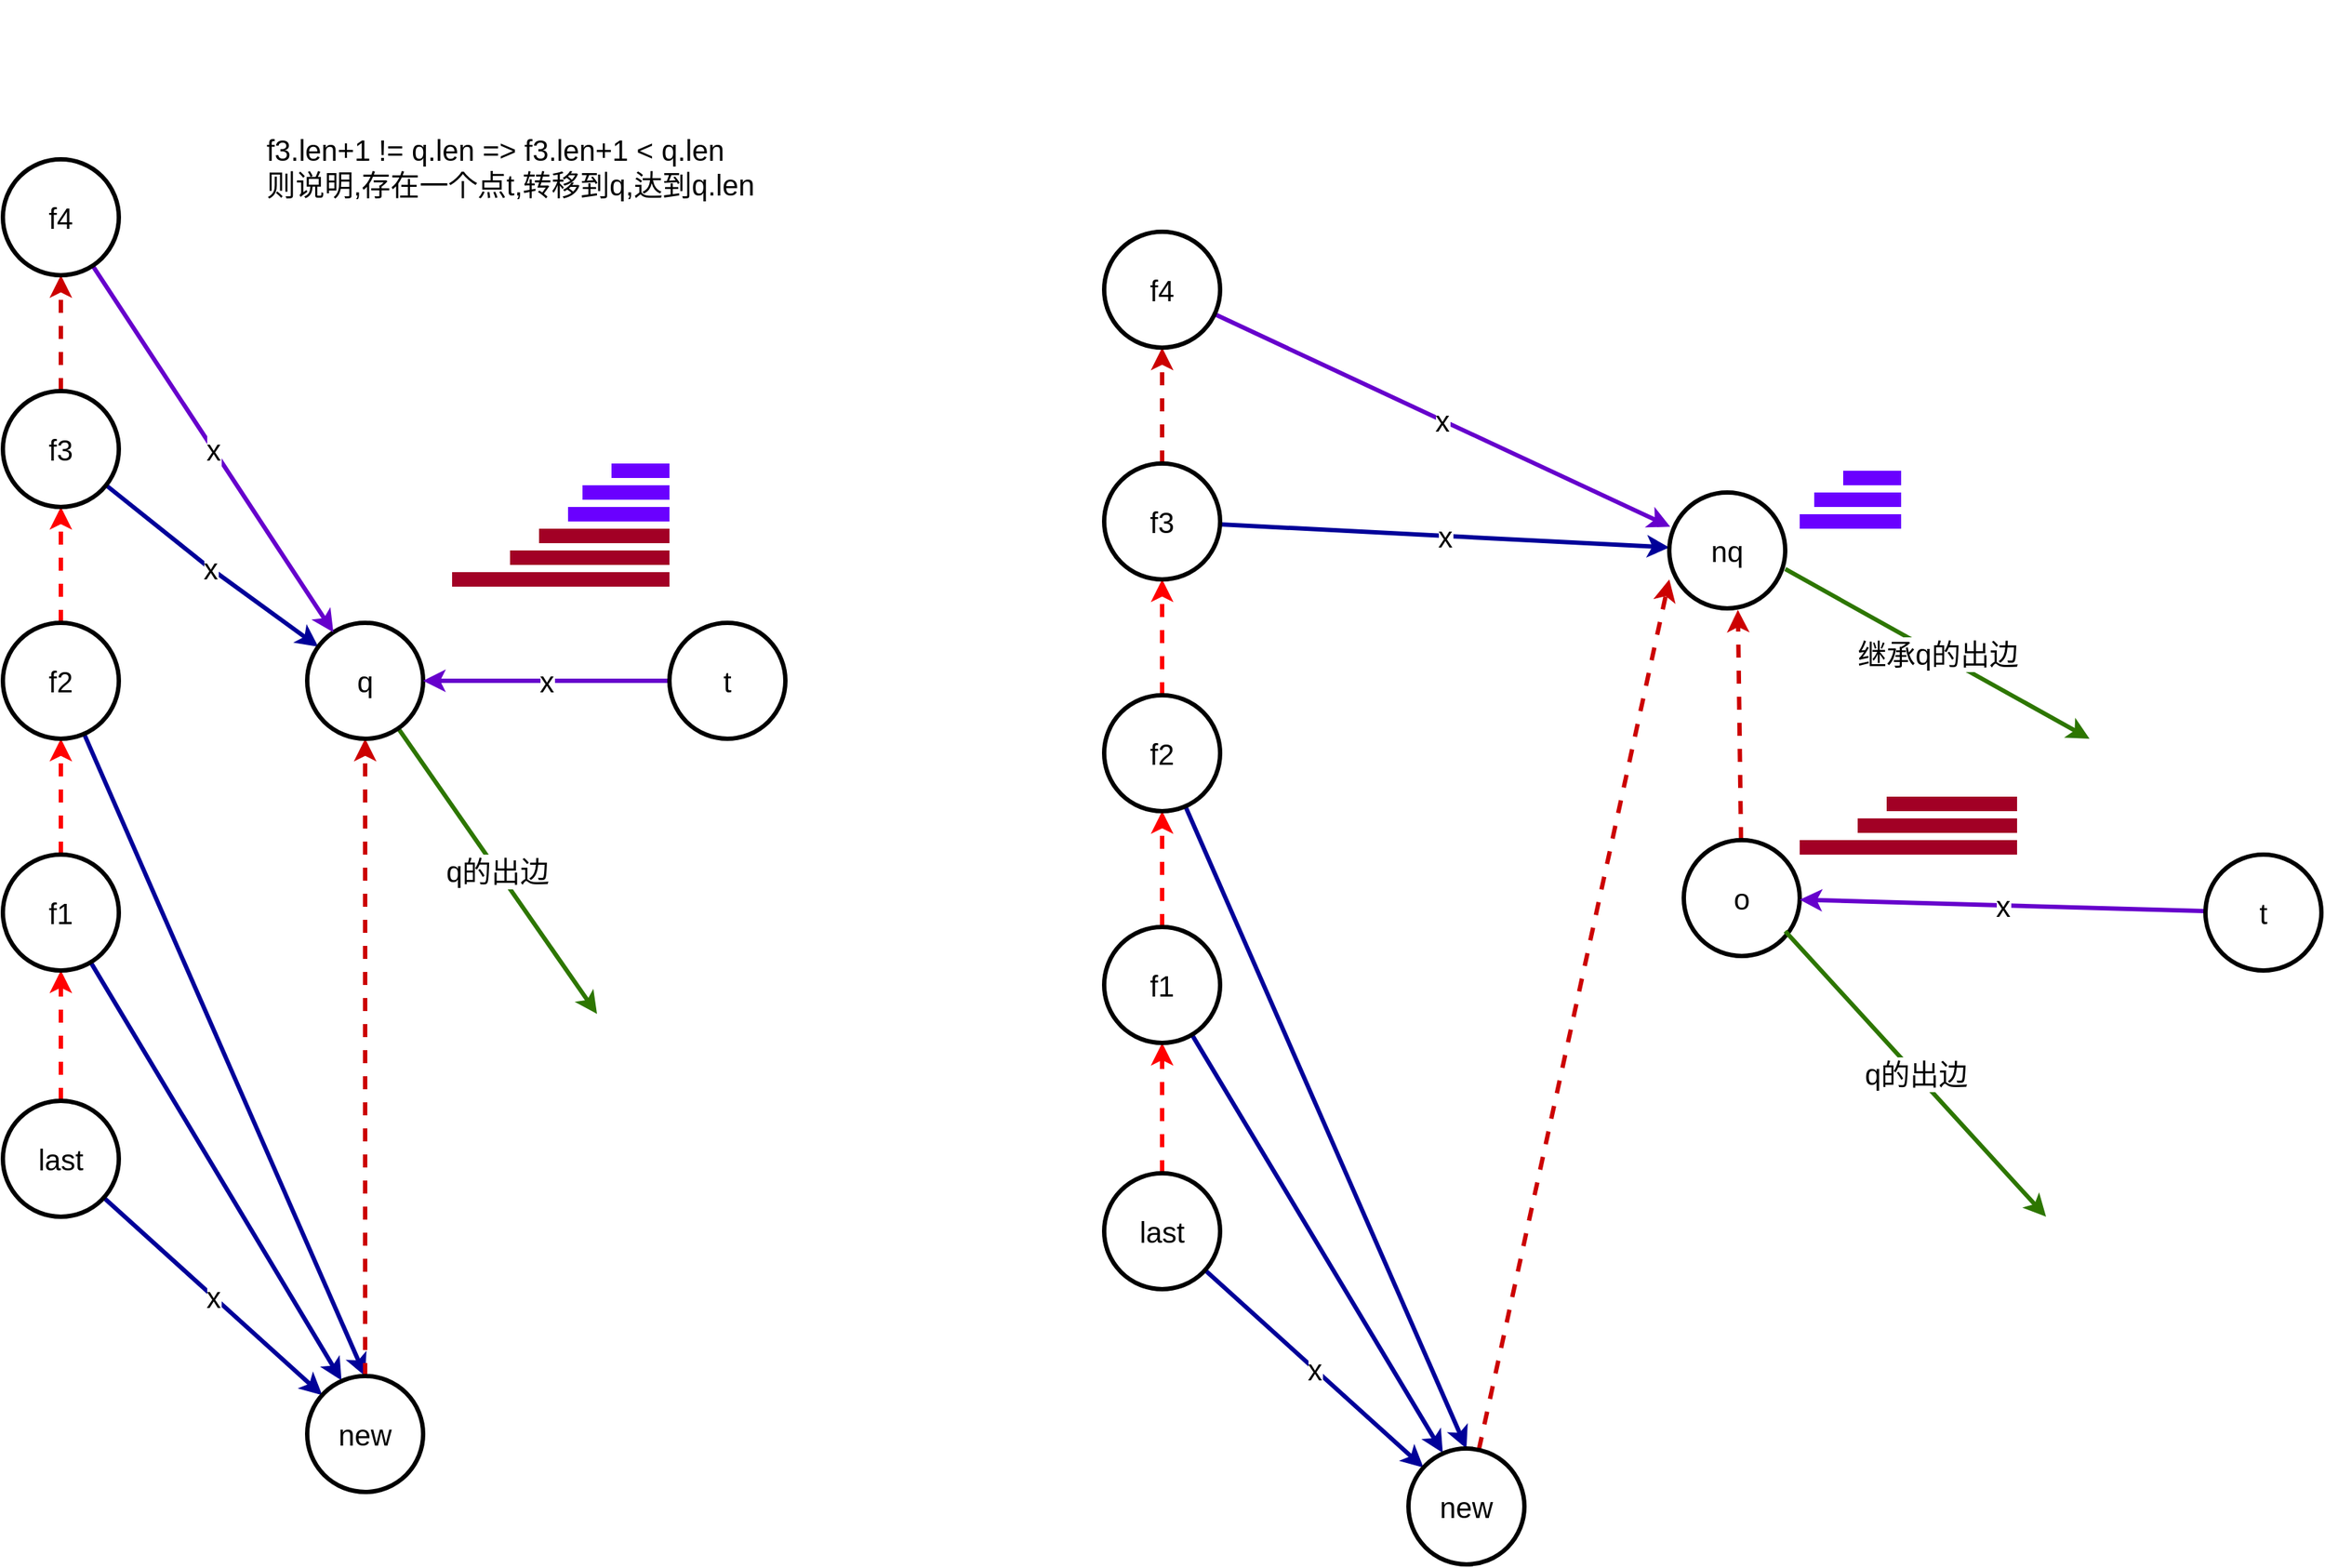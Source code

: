 <mxfile version="16.5.1" type="device"><diagram id="prCj0TBu2vS3lTjn7uCa" name="第 1 页"><mxGraphModel dx="1420" dy="2360" grid="1" gridSize="10" guides="1" tooltips="1" connect="1" arrows="1" fold="1" page="1" pageScale="1" pageWidth="827" pageHeight="1169" math="0" shadow="0"><root><mxCell id="0"/><mxCell id="1" parent="0"/><mxCell id="NQyKDLGpCNI9UOslf1Ba-23" value="" style="rounded=0;orthogonalLoop=1;jettySize=auto;html=1;fontSize=20;dashed=1;strokeColor=#FF0000;strokeWidth=3;" edge="1" parent="1" source="NQyKDLGpCNI9UOslf1Ba-21" target="NQyKDLGpCNI9UOslf1Ba-22"><mxGeometry relative="1" as="geometry"/></mxCell><mxCell id="NQyKDLGpCNI9UOslf1Ba-29" value="x" style="edgeStyle=none;rounded=0;orthogonalLoop=1;jettySize=auto;html=1;fontSize=20;strokeColor=#000099;strokeWidth=3;" edge="1" parent="1" source="NQyKDLGpCNI9UOslf1Ba-21" target="NQyKDLGpCNI9UOslf1Ba-28"><mxGeometry relative="1" as="geometry"/></mxCell><mxCell id="NQyKDLGpCNI9UOslf1Ba-21" value="last" style="ellipse;whiteSpace=wrap;html=1;aspect=fixed;fontSize=20;strokeWidth=3;" vertex="1" parent="1"><mxGeometry x="260" y="620" width="80" height="80" as="geometry"/></mxCell><mxCell id="NQyKDLGpCNI9UOslf1Ba-25" value="" style="edgeStyle=none;rounded=0;orthogonalLoop=1;jettySize=auto;html=1;dashed=1;fontSize=20;strokeColor=#FF0000;strokeWidth=3;" edge="1" parent="1" source="NQyKDLGpCNI9UOslf1Ba-22" target="NQyKDLGpCNI9UOslf1Ba-24"><mxGeometry relative="1" as="geometry"/></mxCell><mxCell id="NQyKDLGpCNI9UOslf1Ba-34" style="edgeStyle=none;rounded=0;orthogonalLoop=1;jettySize=auto;html=1;entryX=0.296;entryY=0.037;entryDx=0;entryDy=0;entryPerimeter=0;fontSize=20;strokeColor=#000099;strokeWidth=3;" edge="1" parent="1" source="NQyKDLGpCNI9UOslf1Ba-22" target="NQyKDLGpCNI9UOslf1Ba-28"><mxGeometry relative="1" as="geometry"/></mxCell><mxCell id="NQyKDLGpCNI9UOslf1Ba-22" value="f1" style="ellipse;whiteSpace=wrap;html=1;aspect=fixed;fontSize=20;strokeWidth=3;" vertex="1" parent="1"><mxGeometry x="260" y="450" width="80" height="80" as="geometry"/></mxCell><mxCell id="NQyKDLGpCNI9UOslf1Ba-27" value="" style="edgeStyle=none;rounded=0;orthogonalLoop=1;jettySize=auto;html=1;dashed=1;fontSize=20;strokeColor=#FF0000;strokeWidth=3;" edge="1" parent="1" source="NQyKDLGpCNI9UOslf1Ba-24" target="NQyKDLGpCNI9UOslf1Ba-26"><mxGeometry relative="1" as="geometry"/></mxCell><mxCell id="NQyKDLGpCNI9UOslf1Ba-35" style="edgeStyle=none;rounded=0;orthogonalLoop=1;jettySize=auto;html=1;fontSize=20;strokeColor=#000099;strokeWidth=3;entryX=0.5;entryY=0;entryDx=0;entryDy=0;" edge="1" parent="1" source="NQyKDLGpCNI9UOslf1Ba-24" target="NQyKDLGpCNI9UOslf1Ba-28"><mxGeometry relative="1" as="geometry"><mxPoint x="550" y="690" as="targetPoint"/></mxGeometry></mxCell><mxCell id="NQyKDLGpCNI9UOslf1Ba-24" value="f2" style="ellipse;whiteSpace=wrap;html=1;aspect=fixed;fontSize=20;strokeWidth=3;" vertex="1" parent="1"><mxGeometry x="260" y="290" width="80" height="80" as="geometry"/></mxCell><mxCell id="NQyKDLGpCNI9UOslf1Ba-33" value="x" style="edgeStyle=none;rounded=0;orthogonalLoop=1;jettySize=auto;html=1;fontSize=20;strokeColor=#000099;strokeWidth=3;" edge="1" parent="1" source="NQyKDLGpCNI9UOslf1Ba-26" target="NQyKDLGpCNI9UOslf1Ba-32"><mxGeometry relative="1" as="geometry"><Array as="points"><mxPoint x="400" y="250"/></Array></mxGeometry></mxCell><mxCell id="NQyKDLGpCNI9UOslf1Ba-38" value="" style="edgeStyle=none;rounded=0;orthogonalLoop=1;jettySize=auto;html=1;fontSize=20;strokeColor=#CC0000;strokeWidth=3;dashed=1;" edge="1" parent="1" source="NQyKDLGpCNI9UOslf1Ba-26" target="NQyKDLGpCNI9UOslf1Ba-37"><mxGeometry relative="1" as="geometry"/></mxCell><mxCell id="NQyKDLGpCNI9UOslf1Ba-26" value="f3" style="ellipse;whiteSpace=wrap;html=1;aspect=fixed;fontSize=20;strokeWidth=3;" vertex="1" parent="1"><mxGeometry x="260" y="130" width="80" height="80" as="geometry"/></mxCell><mxCell id="NQyKDLGpCNI9UOslf1Ba-41" style="edgeStyle=none;rounded=0;orthogonalLoop=1;jettySize=auto;html=1;entryX=0.5;entryY=1;entryDx=0;entryDy=0;fontSize=20;strokeColor=#CC0000;strokeWidth=3;dashed=1;" edge="1" parent="1" source="NQyKDLGpCNI9UOslf1Ba-28" target="NQyKDLGpCNI9UOslf1Ba-32"><mxGeometry relative="1" as="geometry"/></mxCell><mxCell id="NQyKDLGpCNI9UOslf1Ba-28" value="new" style="ellipse;whiteSpace=wrap;html=1;aspect=fixed;fontSize=20;strokeWidth=3;" vertex="1" parent="1"><mxGeometry x="470" y="810" width="80" height="80" as="geometry"/></mxCell><mxCell id="NQyKDLGpCNI9UOslf1Ba-72" value="q的出边" style="edgeStyle=none;rounded=0;orthogonalLoop=1;jettySize=auto;html=1;fontSize=20;strokeColor=#2D7600;strokeWidth=3;fillColor=#60a917;" edge="1" parent="1" source="NQyKDLGpCNI9UOslf1Ba-32"><mxGeometry relative="1" as="geometry"><mxPoint x="670" y="560" as="targetPoint"/></mxGeometry></mxCell><mxCell id="NQyKDLGpCNI9UOslf1Ba-32" value="q" style="ellipse;whiteSpace=wrap;html=1;aspect=fixed;fontSize=20;strokeWidth=3;" vertex="1" parent="1"><mxGeometry x="470" y="290" width="80" height="80" as="geometry"/></mxCell><mxCell id="NQyKDLGpCNI9UOslf1Ba-39" value="x" style="edgeStyle=none;rounded=0;orthogonalLoop=1;jettySize=auto;html=1;fontSize=20;strokeColor=#6600CC;strokeWidth=3;" edge="1" parent="1" source="NQyKDLGpCNI9UOslf1Ba-37" target="NQyKDLGpCNI9UOslf1Ba-32"><mxGeometry relative="1" as="geometry"/></mxCell><mxCell id="NQyKDLGpCNI9UOslf1Ba-37" value="f4" style="ellipse;whiteSpace=wrap;html=1;aspect=fixed;fontSize=20;strokeWidth=3;" vertex="1" parent="1"><mxGeometry x="260" y="-30" width="80" height="80" as="geometry"/></mxCell><mxCell id="NQyKDLGpCNI9UOslf1Ba-48" value="x" style="edgeStyle=none;rounded=0;orthogonalLoop=1;jettySize=auto;html=1;fontSize=20;strokeColor=#6600CC;strokeWidth=3;" edge="1" parent="1" source="NQyKDLGpCNI9UOslf1Ba-47" target="NQyKDLGpCNI9UOslf1Ba-32"><mxGeometry relative="1" as="geometry"><mxPoint x="560" y="340" as="targetPoint"/></mxGeometry></mxCell><mxCell id="NQyKDLGpCNI9UOslf1Ba-47" value="t" style="ellipse;whiteSpace=wrap;html=1;aspect=fixed;fontSize=20;strokeWidth=3;" vertex="1" parent="1"><mxGeometry x="720" y="290" width="80" height="80" as="geometry"/></mxCell><mxCell id="NQyKDLGpCNI9UOslf1Ba-49" value="&lt;span&gt;f3.len+1 != q.len =&amp;gt; f3.len+1 &amp;lt; q.len&lt;br&gt;则说明,存在一个点t,转移到q,达到q.len&lt;br&gt;&lt;/span&gt;" style="text;html=1;strokeColor=none;fillColor=none;align=left;verticalAlign=middle;whiteSpace=wrap;rounded=0;fontSize=20;" vertex="1" parent="1"><mxGeometry x="440" y="-140" width="590" height="230" as="geometry"/></mxCell><mxCell id="NQyKDLGpCNI9UOslf1Ba-50" value="" style="rounded=0;orthogonalLoop=1;jettySize=auto;html=1;fontSize=20;dashed=1;strokeColor=#FF0000;strokeWidth=3;" edge="1" parent="1" source="NQyKDLGpCNI9UOslf1Ba-52" target="NQyKDLGpCNI9UOslf1Ba-55"><mxGeometry relative="1" as="geometry"/></mxCell><mxCell id="NQyKDLGpCNI9UOslf1Ba-51" value="x" style="edgeStyle=none;rounded=0;orthogonalLoop=1;jettySize=auto;html=1;fontSize=20;strokeColor=#000099;strokeWidth=3;" edge="1" parent="1" source="NQyKDLGpCNI9UOslf1Ba-52" target="NQyKDLGpCNI9UOslf1Ba-63"><mxGeometry relative="1" as="geometry"/></mxCell><mxCell id="NQyKDLGpCNI9UOslf1Ba-52" value="last" style="ellipse;whiteSpace=wrap;html=1;aspect=fixed;fontSize=20;strokeWidth=3;" vertex="1" parent="1"><mxGeometry x="1020" y="670" width="80" height="80" as="geometry"/></mxCell><mxCell id="NQyKDLGpCNI9UOslf1Ba-53" value="" style="edgeStyle=none;rounded=0;orthogonalLoop=1;jettySize=auto;html=1;dashed=1;fontSize=20;strokeColor=#FF0000;strokeWidth=3;" edge="1" parent="1" source="NQyKDLGpCNI9UOslf1Ba-55" target="NQyKDLGpCNI9UOslf1Ba-58"><mxGeometry relative="1" as="geometry"/></mxCell><mxCell id="NQyKDLGpCNI9UOslf1Ba-54" style="edgeStyle=none;rounded=0;orthogonalLoop=1;jettySize=auto;html=1;entryX=0.296;entryY=0.037;entryDx=0;entryDy=0;entryPerimeter=0;fontSize=20;strokeColor=#000099;strokeWidth=3;" edge="1" parent="1" source="NQyKDLGpCNI9UOslf1Ba-55" target="NQyKDLGpCNI9UOslf1Ba-63"><mxGeometry relative="1" as="geometry"/></mxCell><mxCell id="NQyKDLGpCNI9UOslf1Ba-55" value="f1" style="ellipse;whiteSpace=wrap;html=1;aspect=fixed;fontSize=20;strokeWidth=3;" vertex="1" parent="1"><mxGeometry x="1020" y="500" width="80" height="80" as="geometry"/></mxCell><mxCell id="NQyKDLGpCNI9UOslf1Ba-56" value="" style="edgeStyle=none;rounded=0;orthogonalLoop=1;jettySize=auto;html=1;dashed=1;fontSize=20;strokeColor=#FF0000;strokeWidth=3;" edge="1" parent="1" source="NQyKDLGpCNI9UOslf1Ba-58" target="NQyKDLGpCNI9UOslf1Ba-61"><mxGeometry relative="1" as="geometry"/></mxCell><mxCell id="NQyKDLGpCNI9UOslf1Ba-57" style="edgeStyle=none;rounded=0;orthogonalLoop=1;jettySize=auto;html=1;fontSize=20;strokeColor=#000099;strokeWidth=3;entryX=0.5;entryY=0;entryDx=0;entryDy=0;" edge="1" parent="1" source="NQyKDLGpCNI9UOslf1Ba-58" target="NQyKDLGpCNI9UOslf1Ba-63"><mxGeometry relative="1" as="geometry"><mxPoint x="1310" y="740" as="targetPoint"/></mxGeometry></mxCell><mxCell id="NQyKDLGpCNI9UOslf1Ba-58" value="f2" style="ellipse;whiteSpace=wrap;html=1;aspect=fixed;fontSize=20;strokeWidth=3;" vertex="1" parent="1"><mxGeometry x="1020" y="340" width="80" height="80" as="geometry"/></mxCell><mxCell id="NQyKDLGpCNI9UOslf1Ba-59" value="x" style="edgeStyle=none;rounded=0;orthogonalLoop=1;jettySize=auto;html=1;fontSize=20;strokeColor=#000099;strokeWidth=3;" edge="1" parent="1" source="NQyKDLGpCNI9UOslf1Ba-61" target="NQyKDLGpCNI9UOslf1Ba-69"><mxGeometry relative="1" as="geometry"/></mxCell><mxCell id="NQyKDLGpCNI9UOslf1Ba-60" value="" style="edgeStyle=none;rounded=0;orthogonalLoop=1;jettySize=auto;html=1;fontSize=20;strokeColor=#CC0000;strokeWidth=3;dashed=1;" edge="1" parent="1" source="NQyKDLGpCNI9UOslf1Ba-61" target="NQyKDLGpCNI9UOslf1Ba-66"><mxGeometry relative="1" as="geometry"/></mxCell><mxCell id="NQyKDLGpCNI9UOslf1Ba-61" value="f3" style="ellipse;whiteSpace=wrap;html=1;aspect=fixed;fontSize=20;strokeWidth=3;" vertex="1" parent="1"><mxGeometry x="1020" y="180" width="80" height="80" as="geometry"/></mxCell><mxCell id="NQyKDLGpCNI9UOslf1Ba-71" style="edgeStyle=none;rounded=0;orthogonalLoop=1;jettySize=auto;html=1;entryX=0;entryY=0.75;entryDx=0;entryDy=0;entryPerimeter=0;fontSize=20;strokeColor=#CC0000;strokeWidth=3;dashed=1;" edge="1" parent="1" source="NQyKDLGpCNI9UOslf1Ba-63" target="NQyKDLGpCNI9UOslf1Ba-69"><mxGeometry relative="1" as="geometry"/></mxCell><mxCell id="NQyKDLGpCNI9UOslf1Ba-63" value="new" style="ellipse;whiteSpace=wrap;html=1;aspect=fixed;fontSize=20;strokeWidth=3;" vertex="1" parent="1"><mxGeometry x="1230" y="860" width="80" height="80" as="geometry"/></mxCell><mxCell id="NQyKDLGpCNI9UOslf1Ba-70" style="edgeStyle=none;rounded=0;orthogonalLoop=1;jettySize=auto;html=1;entryX=0.592;entryY=1.013;entryDx=0;entryDy=0;fontSize=20;strokeColor=#CC0000;strokeWidth=3;dashed=1;entryPerimeter=0;" edge="1" parent="1" source="NQyKDLGpCNI9UOslf1Ba-64" target="NQyKDLGpCNI9UOslf1Ba-69"><mxGeometry relative="1" as="geometry"/></mxCell><mxCell id="NQyKDLGpCNI9UOslf1Ba-64" value="o" style="ellipse;whiteSpace=wrap;html=1;aspect=fixed;fontSize=20;strokeWidth=3;" vertex="1" parent="1"><mxGeometry x="1420" y="440" width="80" height="80" as="geometry"/></mxCell><mxCell id="NQyKDLGpCNI9UOslf1Ba-65" value="x" style="edgeStyle=none;rounded=0;orthogonalLoop=1;jettySize=auto;html=1;fontSize=20;strokeColor=#6600CC;strokeWidth=3;entryX=0.008;entryY=0.296;entryDx=0;entryDy=0;entryPerimeter=0;" edge="1" parent="1" source="NQyKDLGpCNI9UOslf1Ba-66" target="NQyKDLGpCNI9UOslf1Ba-69"><mxGeometry relative="1" as="geometry"/></mxCell><mxCell id="NQyKDLGpCNI9UOslf1Ba-66" value="f4" style="ellipse;whiteSpace=wrap;html=1;aspect=fixed;fontSize=20;strokeWidth=3;" vertex="1" parent="1"><mxGeometry x="1020" y="20" width="80" height="80" as="geometry"/></mxCell><mxCell id="NQyKDLGpCNI9UOslf1Ba-67" value="x" style="edgeStyle=none;rounded=0;orthogonalLoop=1;jettySize=auto;html=1;fontSize=20;strokeColor=#6600CC;strokeWidth=3;" edge="1" parent="1" source="NQyKDLGpCNI9UOslf1Ba-68" target="NQyKDLGpCNI9UOslf1Ba-64"><mxGeometry relative="1" as="geometry"><mxPoint x="1320" y="390" as="targetPoint"/></mxGeometry></mxCell><mxCell id="NQyKDLGpCNI9UOslf1Ba-68" value="t" style="ellipse;whiteSpace=wrap;html=1;aspect=fixed;fontSize=20;strokeWidth=3;" vertex="1" parent="1"><mxGeometry x="1780" y="450" width="80" height="80" as="geometry"/></mxCell><mxCell id="NQyKDLGpCNI9UOslf1Ba-69" value="nq" style="ellipse;whiteSpace=wrap;html=1;aspect=fixed;fontSize=20;strokeWidth=3;" vertex="1" parent="1"><mxGeometry x="1410" y="200" width="80" height="80" as="geometry"/></mxCell><mxCell id="NQyKDLGpCNI9UOslf1Ba-73" value="继承q的出边" style="edgeStyle=none;rounded=0;orthogonalLoop=1;jettySize=auto;html=1;fontSize=20;strokeColor=#2D7600;strokeWidth=3;fillColor=#60a917;" edge="1" parent="1"><mxGeometry relative="1" as="geometry"><mxPoint x="1700" y="370" as="targetPoint"/><mxPoint x="1490.003" y="252.836" as="sourcePoint"/></mxGeometry></mxCell><mxCell id="NQyKDLGpCNI9UOslf1Ba-74" value="q的出边" style="edgeStyle=none;rounded=0;orthogonalLoop=1;jettySize=auto;html=1;fontSize=20;strokeColor=#2D7600;strokeWidth=3;fillColor=#60a917;" edge="1" parent="1"><mxGeometry relative="1" as="geometry"><mxPoint x="1670" y="700" as="targetPoint"/><mxPoint x="1490.003" y="502.836" as="sourcePoint"/></mxGeometry></mxCell><mxCell id="NQyKDLGpCNI9UOslf1Ba-81" value="" style="rounded=0;whiteSpace=wrap;html=1;fontSize=20;strokeWidth=3;fillColor=#6a00ff;fontColor=#ffffff;strokeColor=none;" vertex="1" parent="1"><mxGeometry x="680" y="180" width="40" height="10" as="geometry"/></mxCell><mxCell id="NQyKDLGpCNI9UOslf1Ba-82" value="" style="rounded=0;whiteSpace=wrap;html=1;fontSize=20;strokeWidth=3;fillColor=#6a00ff;fontColor=#ffffff;strokeColor=none;" vertex="1" parent="1"><mxGeometry x="660" y="195" width="60" height="10" as="geometry"/></mxCell><mxCell id="NQyKDLGpCNI9UOslf1Ba-83" value="" style="rounded=0;whiteSpace=wrap;html=1;fontSize=20;strokeWidth=3;fillColor=#6a00ff;fontColor=#ffffff;strokeColor=none;" vertex="1" parent="1"><mxGeometry x="650" y="210" width="70" height="10" as="geometry"/></mxCell><mxCell id="NQyKDLGpCNI9UOslf1Ba-84" value="" style="rounded=0;whiteSpace=wrap;html=1;fontSize=20;strokeWidth=3;fillColor=#a20025;fontColor=#ffffff;strokeColor=none;" vertex="1" parent="1"><mxGeometry x="630" y="225" width="90" height="10" as="geometry"/></mxCell><mxCell id="NQyKDLGpCNI9UOslf1Ba-85" value="" style="rounded=0;whiteSpace=wrap;html=1;fontSize=20;strokeWidth=3;fillColor=#a20025;fontColor=#ffffff;strokeColor=none;" vertex="1" parent="1"><mxGeometry x="610" y="240" width="110" height="10" as="geometry"/></mxCell><mxCell id="NQyKDLGpCNI9UOslf1Ba-86" value="" style="rounded=0;whiteSpace=wrap;html=1;fontSize=20;strokeWidth=3;fillColor=#a20025;fontColor=#ffffff;strokeColor=none;" vertex="1" parent="1"><mxGeometry x="570" y="255" width="150" height="10" as="geometry"/></mxCell><mxCell id="NQyKDLGpCNI9UOslf1Ba-89" value="" style="rounded=0;whiteSpace=wrap;html=1;fontSize=20;strokeWidth=3;fillColor=#6a00ff;fontColor=#ffffff;strokeColor=none;" vertex="1" parent="1"><mxGeometry x="1530" y="185" width="40" height="10" as="geometry"/></mxCell><mxCell id="NQyKDLGpCNI9UOslf1Ba-90" value="" style="rounded=0;whiteSpace=wrap;html=1;fontSize=20;strokeWidth=3;fillColor=#6a00ff;fontColor=#ffffff;strokeColor=none;" vertex="1" parent="1"><mxGeometry x="1510" y="200" width="60" height="10" as="geometry"/></mxCell><mxCell id="NQyKDLGpCNI9UOslf1Ba-91" value="" style="rounded=0;whiteSpace=wrap;html=1;fontSize=20;strokeWidth=3;fillColor=#6a00ff;fontColor=#ffffff;strokeColor=none;" vertex="1" parent="1"><mxGeometry x="1500" y="215" width="70" height="10" as="geometry"/></mxCell><mxCell id="NQyKDLGpCNI9UOslf1Ba-92" value="" style="rounded=0;whiteSpace=wrap;html=1;fontSize=20;strokeWidth=3;fillColor=#a20025;fontColor=#ffffff;strokeColor=none;" vertex="1" parent="1"><mxGeometry x="1560" y="410" width="90" height="10" as="geometry"/></mxCell><mxCell id="NQyKDLGpCNI9UOslf1Ba-93" value="" style="rounded=0;whiteSpace=wrap;html=1;fontSize=20;strokeWidth=3;fillColor=#a20025;fontColor=#ffffff;strokeColor=none;" vertex="1" parent="1"><mxGeometry x="1540" y="425" width="110" height="10" as="geometry"/></mxCell><mxCell id="NQyKDLGpCNI9UOslf1Ba-94" value="" style="rounded=0;whiteSpace=wrap;html=1;fontSize=20;strokeWidth=3;fillColor=#a20025;fontColor=#ffffff;strokeColor=none;" vertex="1" parent="1"><mxGeometry x="1500" y="440" width="150" height="10" as="geometry"/></mxCell></root></mxGraphModel></diagram></mxfile>